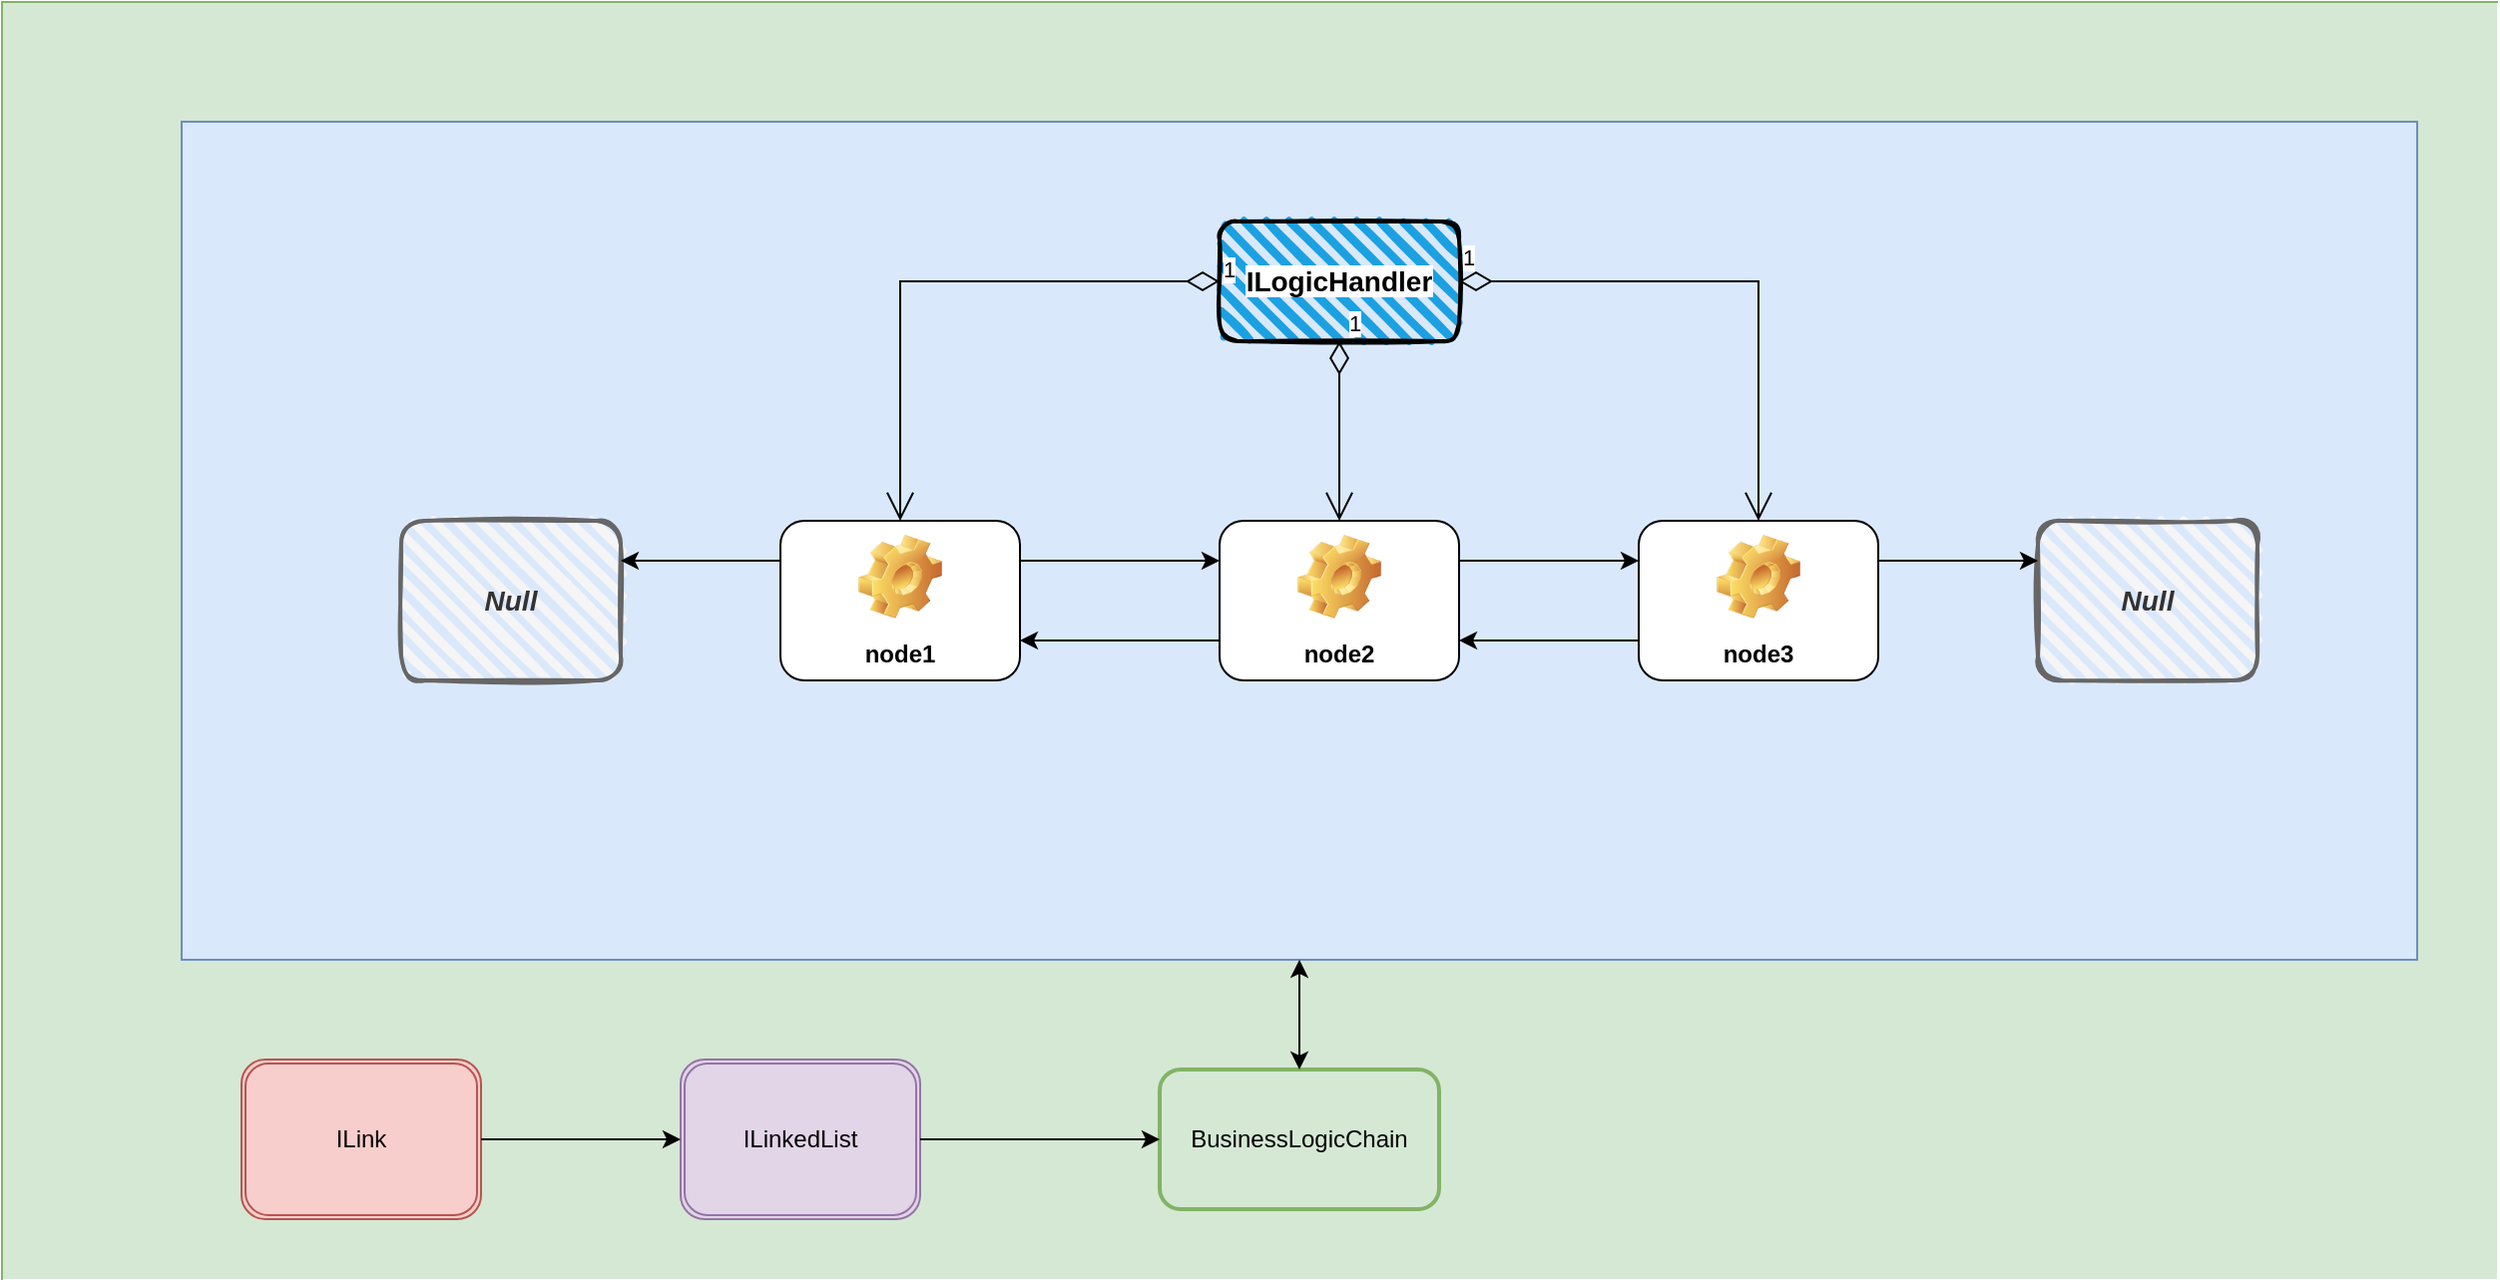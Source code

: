 <mxfile version="26.2.2">
  <diagram name="第 1 页" id="aSQK8_w8mGlRPdvs-keF">
    <mxGraphModel dx="1428" dy="912" grid="1" gridSize="10" guides="1" tooltips="1" connect="1" arrows="1" fold="1" page="1" pageScale="1" pageWidth="1600" pageHeight="1200" math="0" shadow="0">
      <root>
        <mxCell id="0" />
        <mxCell id="1" parent="0" />
        <mxCell id="UgdT5DNEsJKxXtwWUeL_-30" value="" style="shape=partialRectangle;whiteSpace=wrap;html=1;bottom=0;right=0;fillColor=#d5e8d4;strokeColor=#82b366;" vertex="1" parent="1">
          <mxGeometry x="100" y="70" width="1250" height="640" as="geometry" />
        </mxCell>
        <mxCell id="UgdT5DNEsJKxXtwWUeL_-22" value="" style="rounded=0;whiteSpace=wrap;html=1;fillColor=#dae8fc;strokeColor=#6c8ebf;" vertex="1" parent="1">
          <mxGeometry x="190" y="130" width="1120" height="420" as="geometry" />
        </mxCell>
        <mxCell id="UgdT5DNEsJKxXtwWUeL_-4" value="node1" style="label;whiteSpace=wrap;html=1;align=center;verticalAlign=bottom;spacingLeft=0;spacingBottom=4;imageAlign=center;imageVerticalAlign=top;image=img/clipart/Gear_128x128.png" vertex="1" parent="1">
          <mxGeometry x="490" y="330" width="120" height="80" as="geometry" />
        </mxCell>
        <mxCell id="UgdT5DNEsJKxXtwWUeL_-5" value="node2" style="label;whiteSpace=wrap;html=1;align=center;verticalAlign=bottom;spacingLeft=0;spacingBottom=4;imageAlign=center;imageVerticalAlign=top;image=img/clipart/Gear_128x128.png" vertex="1" parent="1">
          <mxGeometry x="710" y="330" width="120" height="80" as="geometry" />
        </mxCell>
        <mxCell id="UgdT5DNEsJKxXtwWUeL_-6" value="node3" style="label;whiteSpace=wrap;html=1;align=center;verticalAlign=bottom;spacingLeft=0;spacingBottom=4;imageAlign=center;imageVerticalAlign=top;image=img/clipart/Gear_128x128.png" vertex="1" parent="1">
          <mxGeometry x="920" y="330" width="120" height="80" as="geometry" />
        </mxCell>
        <mxCell id="UgdT5DNEsJKxXtwWUeL_-7" value="" style="endArrow=classic;html=1;rounded=0;entryX=0;entryY=0.25;entryDx=0;entryDy=0;" edge="1" parent="1" target="UgdT5DNEsJKxXtwWUeL_-5">
          <mxGeometry width="50" height="50" relative="1" as="geometry">
            <mxPoint x="610" y="350" as="sourcePoint" />
            <mxPoint x="660" y="490" as="targetPoint" />
          </mxGeometry>
        </mxCell>
        <mxCell id="UgdT5DNEsJKxXtwWUeL_-8" value="" style="endArrow=classic;html=1;rounded=0;entryX=0;entryY=0.25;entryDx=0;entryDy=0;exitX=1;exitY=0.25;exitDx=0;exitDy=0;" edge="1" parent="1" source="UgdT5DNEsJKxXtwWUeL_-5" target="UgdT5DNEsJKxXtwWUeL_-6">
          <mxGeometry width="50" height="50" relative="1" as="geometry">
            <mxPoint x="720" y="570" as="sourcePoint" />
            <mxPoint x="770" y="520" as="targetPoint" />
          </mxGeometry>
        </mxCell>
        <mxCell id="UgdT5DNEsJKxXtwWUeL_-9" value="&lt;font style=&quot;font-size: 14px;&quot;&gt;&lt;b&gt;&lt;i&gt;Null&lt;/i&gt;&lt;/b&gt;&lt;/font&gt;" style="rounded=1;whiteSpace=wrap;html=1;strokeWidth=2;fillWeight=4;hachureGap=8;hachureAngle=45;sketch=1;fillColor=#f5f5f5;fontColor=#333333;strokeColor=#666666;" vertex="1" parent="1">
          <mxGeometry x="300" y="330" width="110" height="80" as="geometry" />
        </mxCell>
        <mxCell id="UgdT5DNEsJKxXtwWUeL_-10" value="&lt;font style=&quot;font-size: 14px;&quot;&gt;&lt;b&gt;&lt;i&gt;Null&lt;/i&gt;&lt;/b&gt;&lt;/font&gt;" style="rounded=1;whiteSpace=wrap;html=1;strokeWidth=2;fillWeight=4;hachureGap=8;hachureAngle=45;sketch=1;fillColor=#f5f5f5;fontColor=#333333;strokeColor=#666666;" vertex="1" parent="1">
          <mxGeometry x="1120" y="330" width="110" height="80" as="geometry" />
        </mxCell>
        <mxCell id="UgdT5DNEsJKxXtwWUeL_-11" value="" style="endArrow=classic;html=1;rounded=0;entryX=0;entryY=0.25;entryDx=0;entryDy=0;exitX=1;exitY=0.25;exitDx=0;exitDy=0;" edge="1" parent="1" source="UgdT5DNEsJKxXtwWUeL_-6" target="UgdT5DNEsJKxXtwWUeL_-10">
          <mxGeometry width="50" height="50" relative="1" as="geometry">
            <mxPoint x="670" y="580" as="sourcePoint" />
            <mxPoint x="720" y="530" as="targetPoint" />
          </mxGeometry>
        </mxCell>
        <mxCell id="UgdT5DNEsJKxXtwWUeL_-12" value="" style="endArrow=classic;html=1;rounded=0;entryX=1;entryY=0.25;entryDx=0;entryDy=0;exitX=0;exitY=0.25;exitDx=0;exitDy=0;" edge="1" parent="1" source="UgdT5DNEsJKxXtwWUeL_-4" target="UgdT5DNEsJKxXtwWUeL_-9">
          <mxGeometry width="50" height="50" relative="1" as="geometry">
            <mxPoint x="510" y="540" as="sourcePoint" />
            <mxPoint x="560" y="490" as="targetPoint" />
          </mxGeometry>
        </mxCell>
        <mxCell id="UgdT5DNEsJKxXtwWUeL_-13" value="" style="endArrow=classic;html=1;rounded=0;entryX=1;entryY=0.75;entryDx=0;entryDy=0;exitX=0;exitY=0.75;exitDx=0;exitDy=0;" edge="1" parent="1" source="UgdT5DNEsJKxXtwWUeL_-5" target="UgdT5DNEsJKxXtwWUeL_-4">
          <mxGeometry width="50" height="50" relative="1" as="geometry">
            <mxPoint x="670" y="550" as="sourcePoint" />
            <mxPoint x="720" y="500" as="targetPoint" />
          </mxGeometry>
        </mxCell>
        <mxCell id="UgdT5DNEsJKxXtwWUeL_-14" value="" style="endArrow=classic;html=1;rounded=0;entryX=1;entryY=0.75;entryDx=0;entryDy=0;exitX=0;exitY=0.75;exitDx=0;exitDy=0;" edge="1" parent="1" source="UgdT5DNEsJKxXtwWUeL_-6" target="UgdT5DNEsJKxXtwWUeL_-5">
          <mxGeometry width="50" height="50" relative="1" as="geometry">
            <mxPoint x="1070" y="550" as="sourcePoint" />
            <mxPoint x="1120" y="500" as="targetPoint" />
          </mxGeometry>
        </mxCell>
        <mxCell id="UgdT5DNEsJKxXtwWUeL_-16" value="&lt;b&gt;&lt;font style=&quot;font-size: 14px; background-color: rgb(255, 255, 255); color: rgb(0, 0, 0);&quot;&gt;ILogicHandler&lt;/font&gt;&lt;/b&gt;" style="rounded=1;whiteSpace=wrap;html=1;strokeWidth=2;fillWeight=4;hachureGap=8;hachureAngle=45;fillColor=#1ba1e2;sketch=1;" vertex="1" parent="1">
          <mxGeometry x="710" y="180" width="120" height="60" as="geometry" />
        </mxCell>
        <mxCell id="UgdT5DNEsJKxXtwWUeL_-19" value="1" style="endArrow=open;html=1;endSize=12;startArrow=diamondThin;startSize=14;startFill=0;edgeStyle=orthogonalEdgeStyle;align=left;verticalAlign=bottom;rounded=0;exitX=0;exitY=0.5;exitDx=0;exitDy=0;entryX=0.5;entryY=0;entryDx=0;entryDy=0;" edge="1" parent="1" source="UgdT5DNEsJKxXtwWUeL_-16" target="UgdT5DNEsJKxXtwWUeL_-4">
          <mxGeometry x="-1" y="3" relative="1" as="geometry">
            <mxPoint x="410" y="660" as="sourcePoint" />
            <mxPoint x="570" y="660" as="targetPoint" />
          </mxGeometry>
        </mxCell>
        <mxCell id="UgdT5DNEsJKxXtwWUeL_-20" value="1" style="endArrow=open;html=1;endSize=12;startArrow=diamondThin;startSize=14;startFill=0;edgeStyle=orthogonalEdgeStyle;align=left;verticalAlign=bottom;rounded=0;exitX=1;exitY=0.5;exitDx=0;exitDy=0;" edge="1" parent="1" source="UgdT5DNEsJKxXtwWUeL_-16" target="UgdT5DNEsJKxXtwWUeL_-6">
          <mxGeometry x="-1" y="3" relative="1" as="geometry">
            <mxPoint x="660" y="610" as="sourcePoint" />
            <mxPoint x="820" y="610" as="targetPoint" />
          </mxGeometry>
        </mxCell>
        <mxCell id="UgdT5DNEsJKxXtwWUeL_-21" value="1" style="endArrow=open;html=1;endSize=12;startArrow=diamondThin;startSize=14;startFill=0;edgeStyle=orthogonalEdgeStyle;align=left;verticalAlign=bottom;rounded=0;exitX=0.5;exitY=1;exitDx=0;exitDy=0;entryX=0.5;entryY=0;entryDx=0;entryDy=0;" edge="1" parent="1" source="UgdT5DNEsJKxXtwWUeL_-16" target="UgdT5DNEsJKxXtwWUeL_-5">
          <mxGeometry x="-1" y="3" relative="1" as="geometry">
            <mxPoint x="770" y="290" as="sourcePoint" />
            <mxPoint x="930" y="290" as="targetPoint" />
          </mxGeometry>
        </mxCell>
        <mxCell id="UgdT5DNEsJKxXtwWUeL_-23" value="BusinessLogicChain" style="rounded=1;whiteSpace=wrap;html=1;strokeWidth=2;fillWeight=4;hachureGap=8;hachureAngle=45;fillColor=#d5e8d4;strokeColor=#82b366;fontSize=12;" vertex="1" parent="1">
          <mxGeometry x="680" y="605" width="140" height="70" as="geometry" />
        </mxCell>
        <mxCell id="UgdT5DNEsJKxXtwWUeL_-25" value="" style="endArrow=classic;startArrow=classic;html=1;rounded=0;entryX=0.5;entryY=1;entryDx=0;entryDy=0;exitX=0.5;exitY=0;exitDx=0;exitDy=0;" edge="1" parent="1" source="UgdT5DNEsJKxXtwWUeL_-23" target="UgdT5DNEsJKxXtwWUeL_-22">
          <mxGeometry width="50" height="50" relative="1" as="geometry">
            <mxPoint x="530" y="650" as="sourcePoint" />
            <mxPoint x="580" y="600" as="targetPoint" />
          </mxGeometry>
        </mxCell>
        <mxCell id="UgdT5DNEsJKxXtwWUeL_-26" value="ILink" style="shape=ext;double=1;rounded=1;whiteSpace=wrap;html=1;fillColor=#f8cecc;strokeColor=#b85450;" vertex="1" parent="1">
          <mxGeometry x="220" y="600" width="120" height="80" as="geometry" />
        </mxCell>
        <mxCell id="UgdT5DNEsJKxXtwWUeL_-27" value="ILinkedList" style="shape=ext;double=1;rounded=1;whiteSpace=wrap;html=1;fillColor=#e1d5e7;strokeColor=#9673a6;" vertex="1" parent="1">
          <mxGeometry x="440" y="600" width="120" height="80" as="geometry" />
        </mxCell>
        <mxCell id="UgdT5DNEsJKxXtwWUeL_-28" value="" style="endArrow=classic;html=1;rounded=0;entryX=0;entryY=0.5;entryDx=0;entryDy=0;exitX=1;exitY=0.5;exitDx=0;exitDy=0;" edge="1" parent="1" source="UgdT5DNEsJKxXtwWUeL_-26" target="UgdT5DNEsJKxXtwWUeL_-27">
          <mxGeometry width="50" height="50" relative="1" as="geometry">
            <mxPoint x="320" y="800" as="sourcePoint" />
            <mxPoint x="370" y="750" as="targetPoint" />
          </mxGeometry>
        </mxCell>
        <mxCell id="UgdT5DNEsJKxXtwWUeL_-29" value="" style="endArrow=classic;html=1;rounded=0;entryX=0;entryY=0.5;entryDx=0;entryDy=0;exitX=1;exitY=0.5;exitDx=0;exitDy=0;" edge="1" parent="1" source="UgdT5DNEsJKxXtwWUeL_-27" target="UgdT5DNEsJKxXtwWUeL_-23">
          <mxGeometry width="50" height="50" relative="1" as="geometry">
            <mxPoint x="620" y="770" as="sourcePoint" />
            <mxPoint x="670" y="720" as="targetPoint" />
          </mxGeometry>
        </mxCell>
      </root>
    </mxGraphModel>
  </diagram>
</mxfile>
